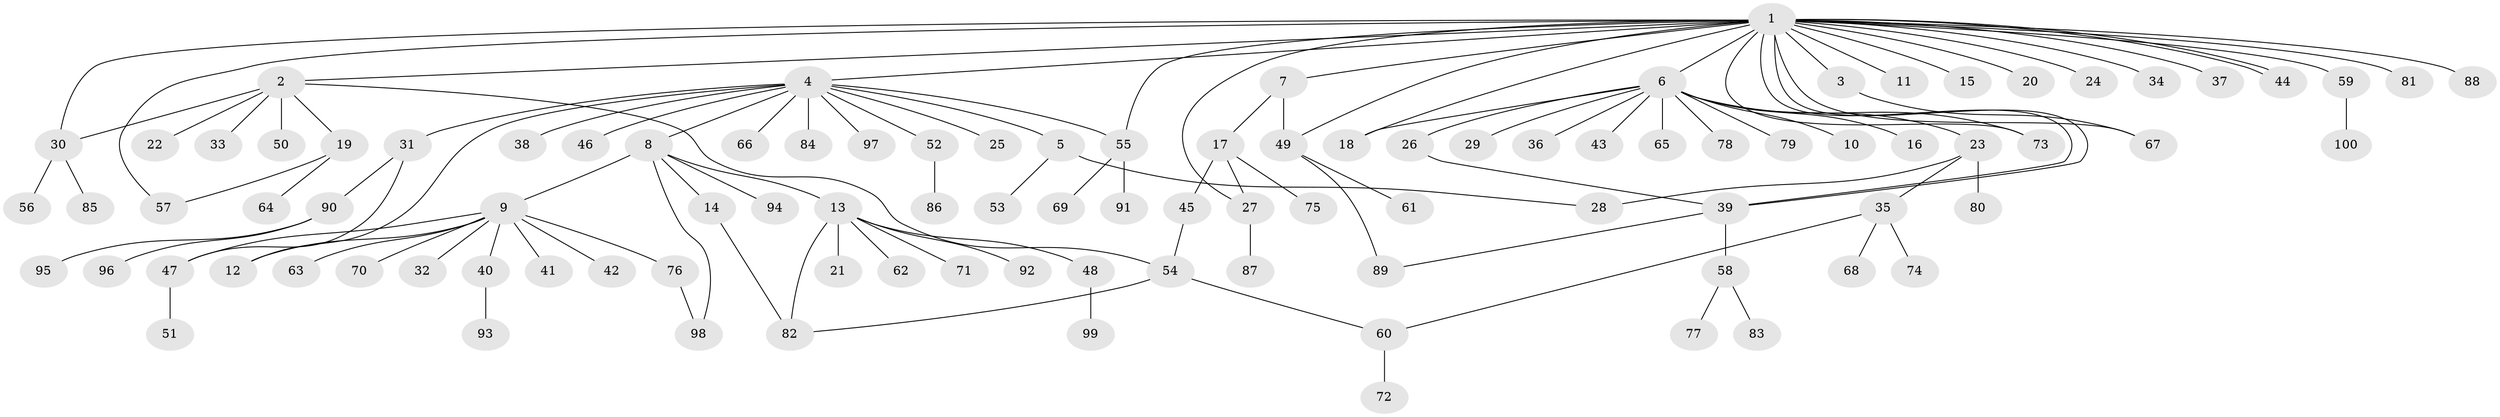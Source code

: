 // Generated by graph-tools (version 1.1) at 2025/11/02/21/25 10:11:08]
// undirected, 100 vertices, 119 edges
graph export_dot {
graph [start="1"]
  node [color=gray90,style=filled];
  1;
  2;
  3;
  4;
  5;
  6;
  7;
  8;
  9;
  10;
  11;
  12;
  13;
  14;
  15;
  16;
  17;
  18;
  19;
  20;
  21;
  22;
  23;
  24;
  25;
  26;
  27;
  28;
  29;
  30;
  31;
  32;
  33;
  34;
  35;
  36;
  37;
  38;
  39;
  40;
  41;
  42;
  43;
  44;
  45;
  46;
  47;
  48;
  49;
  50;
  51;
  52;
  53;
  54;
  55;
  56;
  57;
  58;
  59;
  60;
  61;
  62;
  63;
  64;
  65;
  66;
  67;
  68;
  69;
  70;
  71;
  72;
  73;
  74;
  75;
  76;
  77;
  78;
  79;
  80;
  81;
  82;
  83;
  84;
  85;
  86;
  87;
  88;
  89;
  90;
  91;
  92;
  93;
  94;
  95;
  96;
  97;
  98;
  99;
  100;
  1 -- 2;
  1 -- 3;
  1 -- 4;
  1 -- 6;
  1 -- 7;
  1 -- 11;
  1 -- 15;
  1 -- 18;
  1 -- 20;
  1 -- 24;
  1 -- 27;
  1 -- 30;
  1 -- 34;
  1 -- 37;
  1 -- 39;
  1 -- 39;
  1 -- 44;
  1 -- 44;
  1 -- 49;
  1 -- 55;
  1 -- 57;
  1 -- 59;
  1 -- 67;
  1 -- 73;
  1 -- 81;
  1 -- 88;
  2 -- 19;
  2 -- 22;
  2 -- 30;
  2 -- 33;
  2 -- 50;
  2 -- 54;
  3 -- 67;
  4 -- 5;
  4 -- 8;
  4 -- 12;
  4 -- 25;
  4 -- 31;
  4 -- 38;
  4 -- 46;
  4 -- 52;
  4 -- 55;
  4 -- 66;
  4 -- 84;
  4 -- 97;
  5 -- 28;
  5 -- 53;
  6 -- 10;
  6 -- 16;
  6 -- 18;
  6 -- 23;
  6 -- 26;
  6 -- 29;
  6 -- 36;
  6 -- 43;
  6 -- 65;
  6 -- 73;
  6 -- 78;
  6 -- 79;
  7 -- 17;
  7 -- 49;
  8 -- 9;
  8 -- 13;
  8 -- 14;
  8 -- 94;
  8 -- 98;
  9 -- 12;
  9 -- 32;
  9 -- 40;
  9 -- 41;
  9 -- 42;
  9 -- 47;
  9 -- 63;
  9 -- 70;
  9 -- 76;
  13 -- 21;
  13 -- 48;
  13 -- 62;
  13 -- 71;
  13 -- 82;
  13 -- 92;
  14 -- 82;
  17 -- 27;
  17 -- 45;
  17 -- 75;
  19 -- 57;
  19 -- 64;
  23 -- 28;
  23 -- 35;
  23 -- 80;
  26 -- 39;
  27 -- 87;
  30 -- 56;
  30 -- 85;
  31 -- 47;
  31 -- 90;
  35 -- 60;
  35 -- 68;
  35 -- 74;
  39 -- 58;
  39 -- 89;
  40 -- 93;
  45 -- 54;
  47 -- 51;
  48 -- 99;
  49 -- 61;
  49 -- 89;
  52 -- 86;
  54 -- 60;
  54 -- 82;
  55 -- 69;
  55 -- 91;
  58 -- 77;
  58 -- 83;
  59 -- 100;
  60 -- 72;
  76 -- 98;
  90 -- 95;
  90 -- 96;
}
